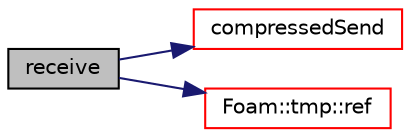 digraph "receive"
{
  bgcolor="transparent";
  edge [fontname="Helvetica",fontsize="10",labelfontname="Helvetica",labelfontsize="10"];
  node [fontname="Helvetica",fontsize="10",shape=record];
  rankdir="LR";
  Node1 [label="receive",height=0.2,width=0.4,color="black", fillcolor="grey75", style="filled", fontcolor="black"];
  Node1 -> Node2 [color="midnightblue",fontsize="10",style="solid",fontname="Helvetica"];
  Node2 [label="compressedSend",height=0.2,width=0.4,color="red",URL="$a02035.html#a5eb41b6f93a8a53e326050f56598c9b8",tooltip="Raw field send function with data compression. "];
  Node1 -> Node3 [color="midnightblue",fontsize="10",style="solid",fontname="Helvetica"];
  Node3 [label="Foam::tmp::ref",height=0.2,width=0.4,color="red",URL="$a02707.html#af16202cc9b8e931206cfceb8d9779bb2",tooltip="Return non-const reference or generate a fatal error. "];
}
